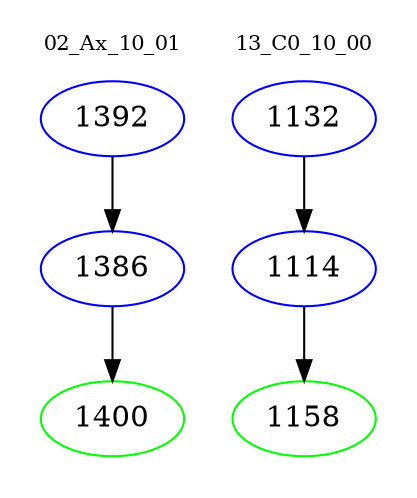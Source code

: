 digraph{
subgraph cluster_0 {
color = white
label = "02_Ax_10_01";
fontsize=10;
T0_1392 [label="1392", color="blue"]
T0_1392 -> T0_1386 [color="black"]
T0_1386 [label="1386", color="blue"]
T0_1386 -> T0_1400 [color="black"]
T0_1400 [label="1400", color="green"]
}
subgraph cluster_1 {
color = white
label = "13_C0_10_00";
fontsize=10;
T1_1132 [label="1132", color="blue"]
T1_1132 -> T1_1114 [color="black"]
T1_1114 [label="1114", color="blue"]
T1_1114 -> T1_1158 [color="black"]
T1_1158 [label="1158", color="green"]
}
}
